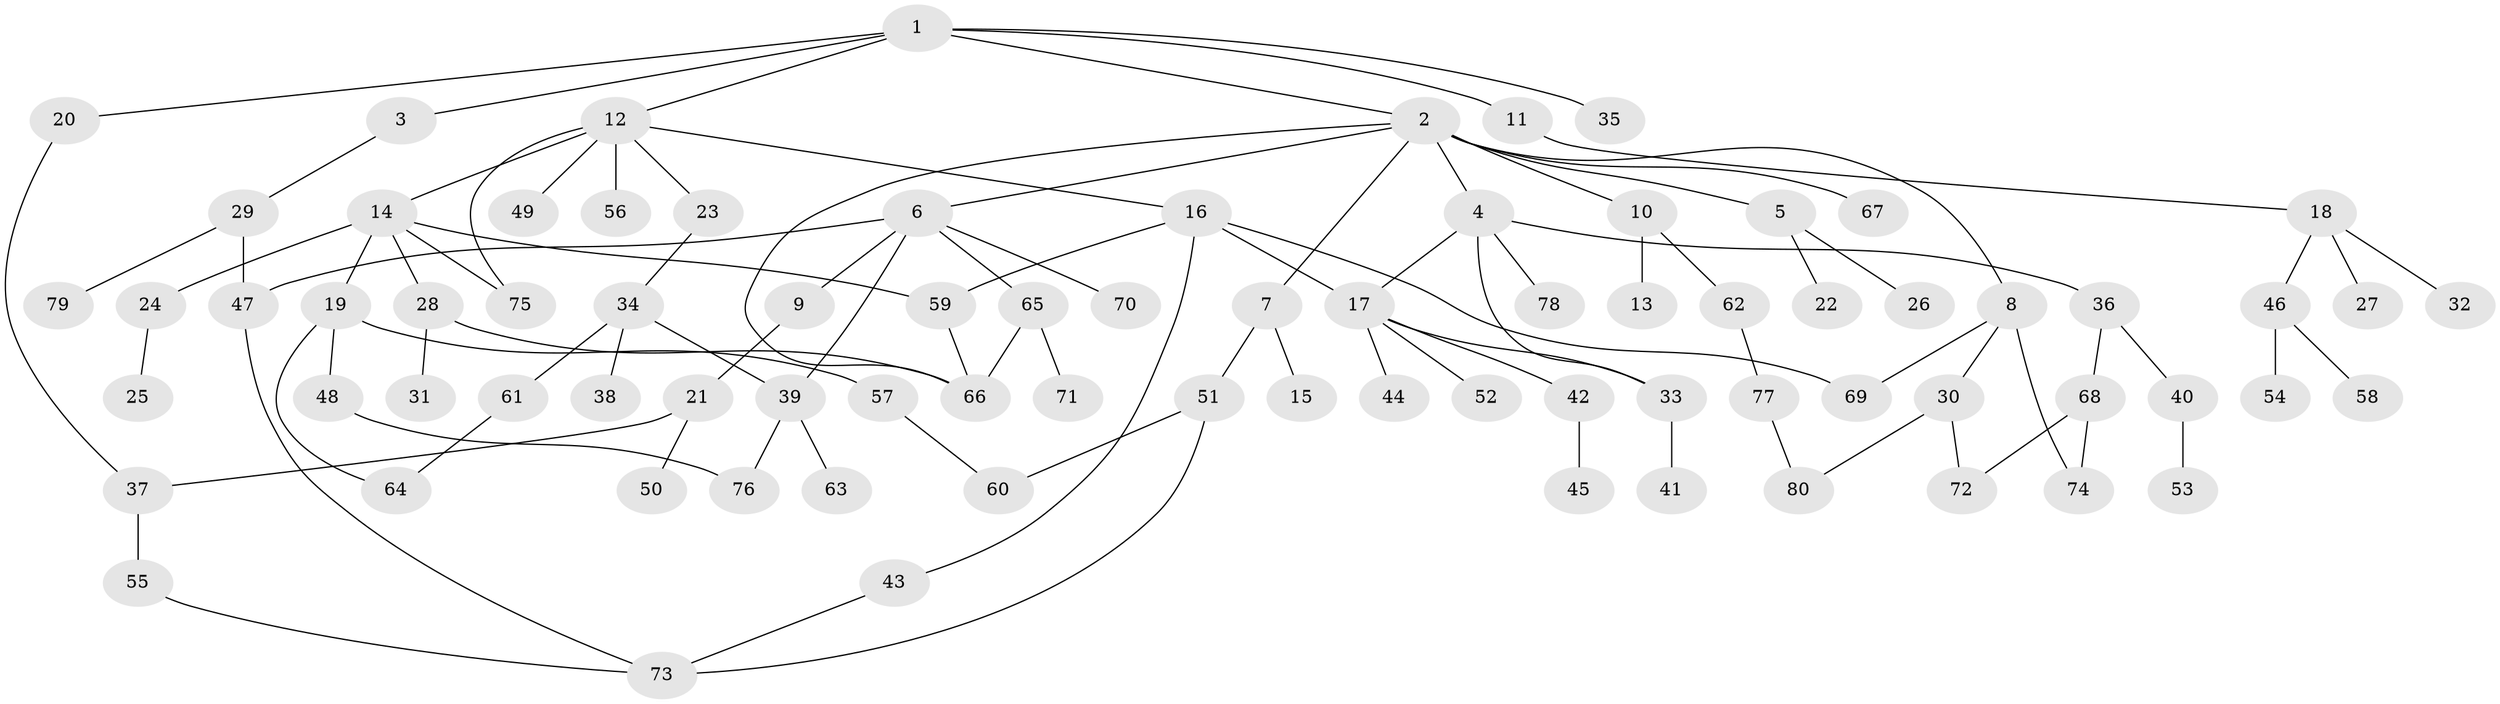// coarse degree distribution, {6: 0.09433962264150944, 10: 0.018867924528301886, 3: 0.11320754716981132, 8: 0.018867924528301886, 2: 0.22641509433962265, 4: 0.11320754716981132, 1: 0.39622641509433965, 5: 0.018867924528301886}
// Generated by graph-tools (version 1.1) at 2025/41/03/06/25 10:41:26]
// undirected, 80 vertices, 99 edges
graph export_dot {
graph [start="1"]
  node [color=gray90,style=filled];
  1;
  2;
  3;
  4;
  5;
  6;
  7;
  8;
  9;
  10;
  11;
  12;
  13;
  14;
  15;
  16;
  17;
  18;
  19;
  20;
  21;
  22;
  23;
  24;
  25;
  26;
  27;
  28;
  29;
  30;
  31;
  32;
  33;
  34;
  35;
  36;
  37;
  38;
  39;
  40;
  41;
  42;
  43;
  44;
  45;
  46;
  47;
  48;
  49;
  50;
  51;
  52;
  53;
  54;
  55;
  56;
  57;
  58;
  59;
  60;
  61;
  62;
  63;
  64;
  65;
  66;
  67;
  68;
  69;
  70;
  71;
  72;
  73;
  74;
  75;
  76;
  77;
  78;
  79;
  80;
  1 -- 2;
  1 -- 3;
  1 -- 11;
  1 -- 12;
  1 -- 20;
  1 -- 35;
  2 -- 4;
  2 -- 5;
  2 -- 6;
  2 -- 7;
  2 -- 8;
  2 -- 10;
  2 -- 66;
  2 -- 67;
  3 -- 29;
  4 -- 33;
  4 -- 36;
  4 -- 78;
  4 -- 17;
  5 -- 22;
  5 -- 26;
  6 -- 9;
  6 -- 39;
  6 -- 47;
  6 -- 65;
  6 -- 70;
  7 -- 15;
  7 -- 51;
  8 -- 30;
  8 -- 69;
  8 -- 74;
  9 -- 21;
  10 -- 13;
  10 -- 62;
  11 -- 18;
  12 -- 14;
  12 -- 16;
  12 -- 23;
  12 -- 49;
  12 -- 56;
  12 -- 75;
  14 -- 19;
  14 -- 24;
  14 -- 28;
  14 -- 59;
  14 -- 75;
  16 -- 17;
  16 -- 43;
  16 -- 59;
  16 -- 69;
  17 -- 42;
  17 -- 44;
  17 -- 52;
  17 -- 33;
  18 -- 27;
  18 -- 32;
  18 -- 46;
  19 -- 48;
  19 -- 57;
  19 -- 64;
  20 -- 37;
  21 -- 37;
  21 -- 50;
  23 -- 34;
  24 -- 25;
  28 -- 31;
  28 -- 66;
  29 -- 79;
  29 -- 47;
  30 -- 72;
  30 -- 80;
  33 -- 41;
  34 -- 38;
  34 -- 61;
  34 -- 39;
  36 -- 40;
  36 -- 68;
  37 -- 55;
  39 -- 63;
  39 -- 76;
  40 -- 53;
  42 -- 45;
  43 -- 73;
  46 -- 54;
  46 -- 58;
  47 -- 73;
  48 -- 76;
  51 -- 60;
  51 -- 73;
  55 -- 73;
  57 -- 60;
  59 -- 66;
  61 -- 64;
  62 -- 77;
  65 -- 71;
  65 -- 66;
  68 -- 74;
  68 -- 72;
  77 -- 80;
}
